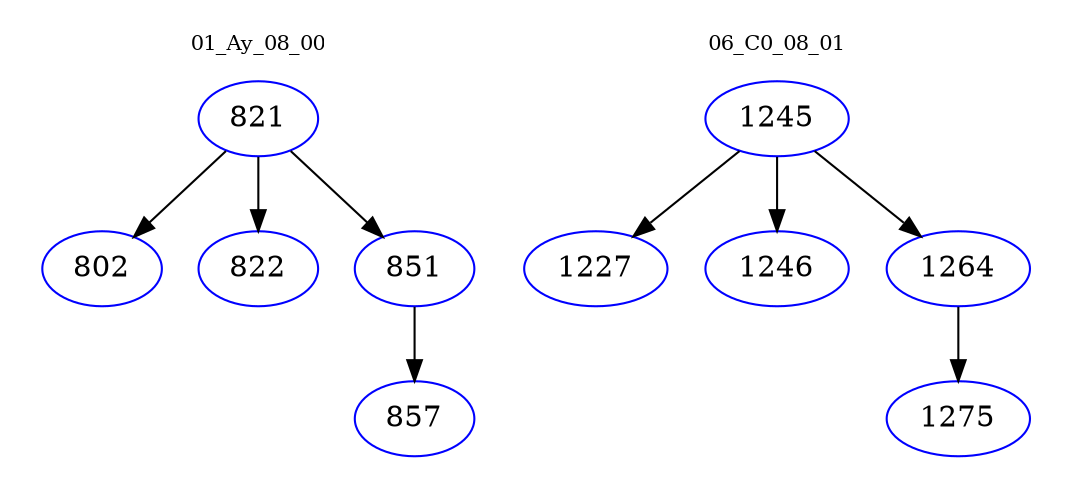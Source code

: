 digraph{
subgraph cluster_0 {
color = white
label = "01_Ay_08_00";
fontsize=10;
T0_821 [label="821", color="blue"]
T0_821 -> T0_802 [color="black"]
T0_802 [label="802", color="blue"]
T0_821 -> T0_822 [color="black"]
T0_822 [label="822", color="blue"]
T0_821 -> T0_851 [color="black"]
T0_851 [label="851", color="blue"]
T0_851 -> T0_857 [color="black"]
T0_857 [label="857", color="blue"]
}
subgraph cluster_1 {
color = white
label = "06_C0_08_01";
fontsize=10;
T1_1245 [label="1245", color="blue"]
T1_1245 -> T1_1227 [color="black"]
T1_1227 [label="1227", color="blue"]
T1_1245 -> T1_1246 [color="black"]
T1_1246 [label="1246", color="blue"]
T1_1245 -> T1_1264 [color="black"]
T1_1264 [label="1264", color="blue"]
T1_1264 -> T1_1275 [color="black"]
T1_1275 [label="1275", color="blue"]
}
}
